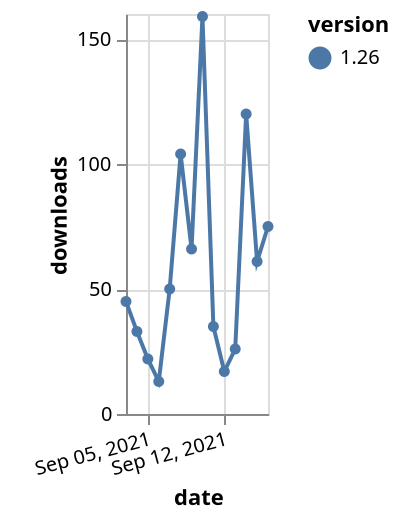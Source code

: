 {"$schema": "https://vega.github.io/schema/vega-lite/v5.json", "description": "A simple bar chart with embedded data.", "data": {"values": [{"date": "2021-09-03", "total": 67668, "delta": 45, "version": "1.26"}, {"date": "2021-09-04", "total": 67701, "delta": 33, "version": "1.26"}, {"date": "2021-09-05", "total": 67723, "delta": 22, "version": "1.26"}, {"date": "2021-09-06", "total": 67736, "delta": 13, "version": "1.26"}, {"date": "2021-09-07", "total": 67786, "delta": 50, "version": "1.26"}, {"date": "2021-09-08", "total": 67890, "delta": 104, "version": "1.26"}, {"date": "2021-09-09", "total": 67956, "delta": 66, "version": "1.26"}, {"date": "2021-09-10", "total": 68115, "delta": 159, "version": "1.26"}, {"date": "2021-09-11", "total": 68150, "delta": 35, "version": "1.26"}, {"date": "2021-09-12", "total": 68167, "delta": 17, "version": "1.26"}, {"date": "2021-09-13", "total": 68193, "delta": 26, "version": "1.26"}, {"date": "2021-09-14", "total": 68313, "delta": 120, "version": "1.26"}, {"date": "2021-09-15", "total": 68374, "delta": 61, "version": "1.26"}, {"date": "2021-09-16", "total": 68449, "delta": 75, "version": "1.26"}]}, "width": "container", "mark": {"type": "line", "point": {"filled": true}}, "encoding": {"x": {"field": "date", "type": "temporal", "timeUnit": "yearmonthdate", "title": "date", "axis": {"labelAngle": -15}}, "y": {"field": "delta", "type": "quantitative", "title": "downloads"}, "color": {"field": "version", "type": "nominal"}, "tooltip": {"field": "delta"}}}